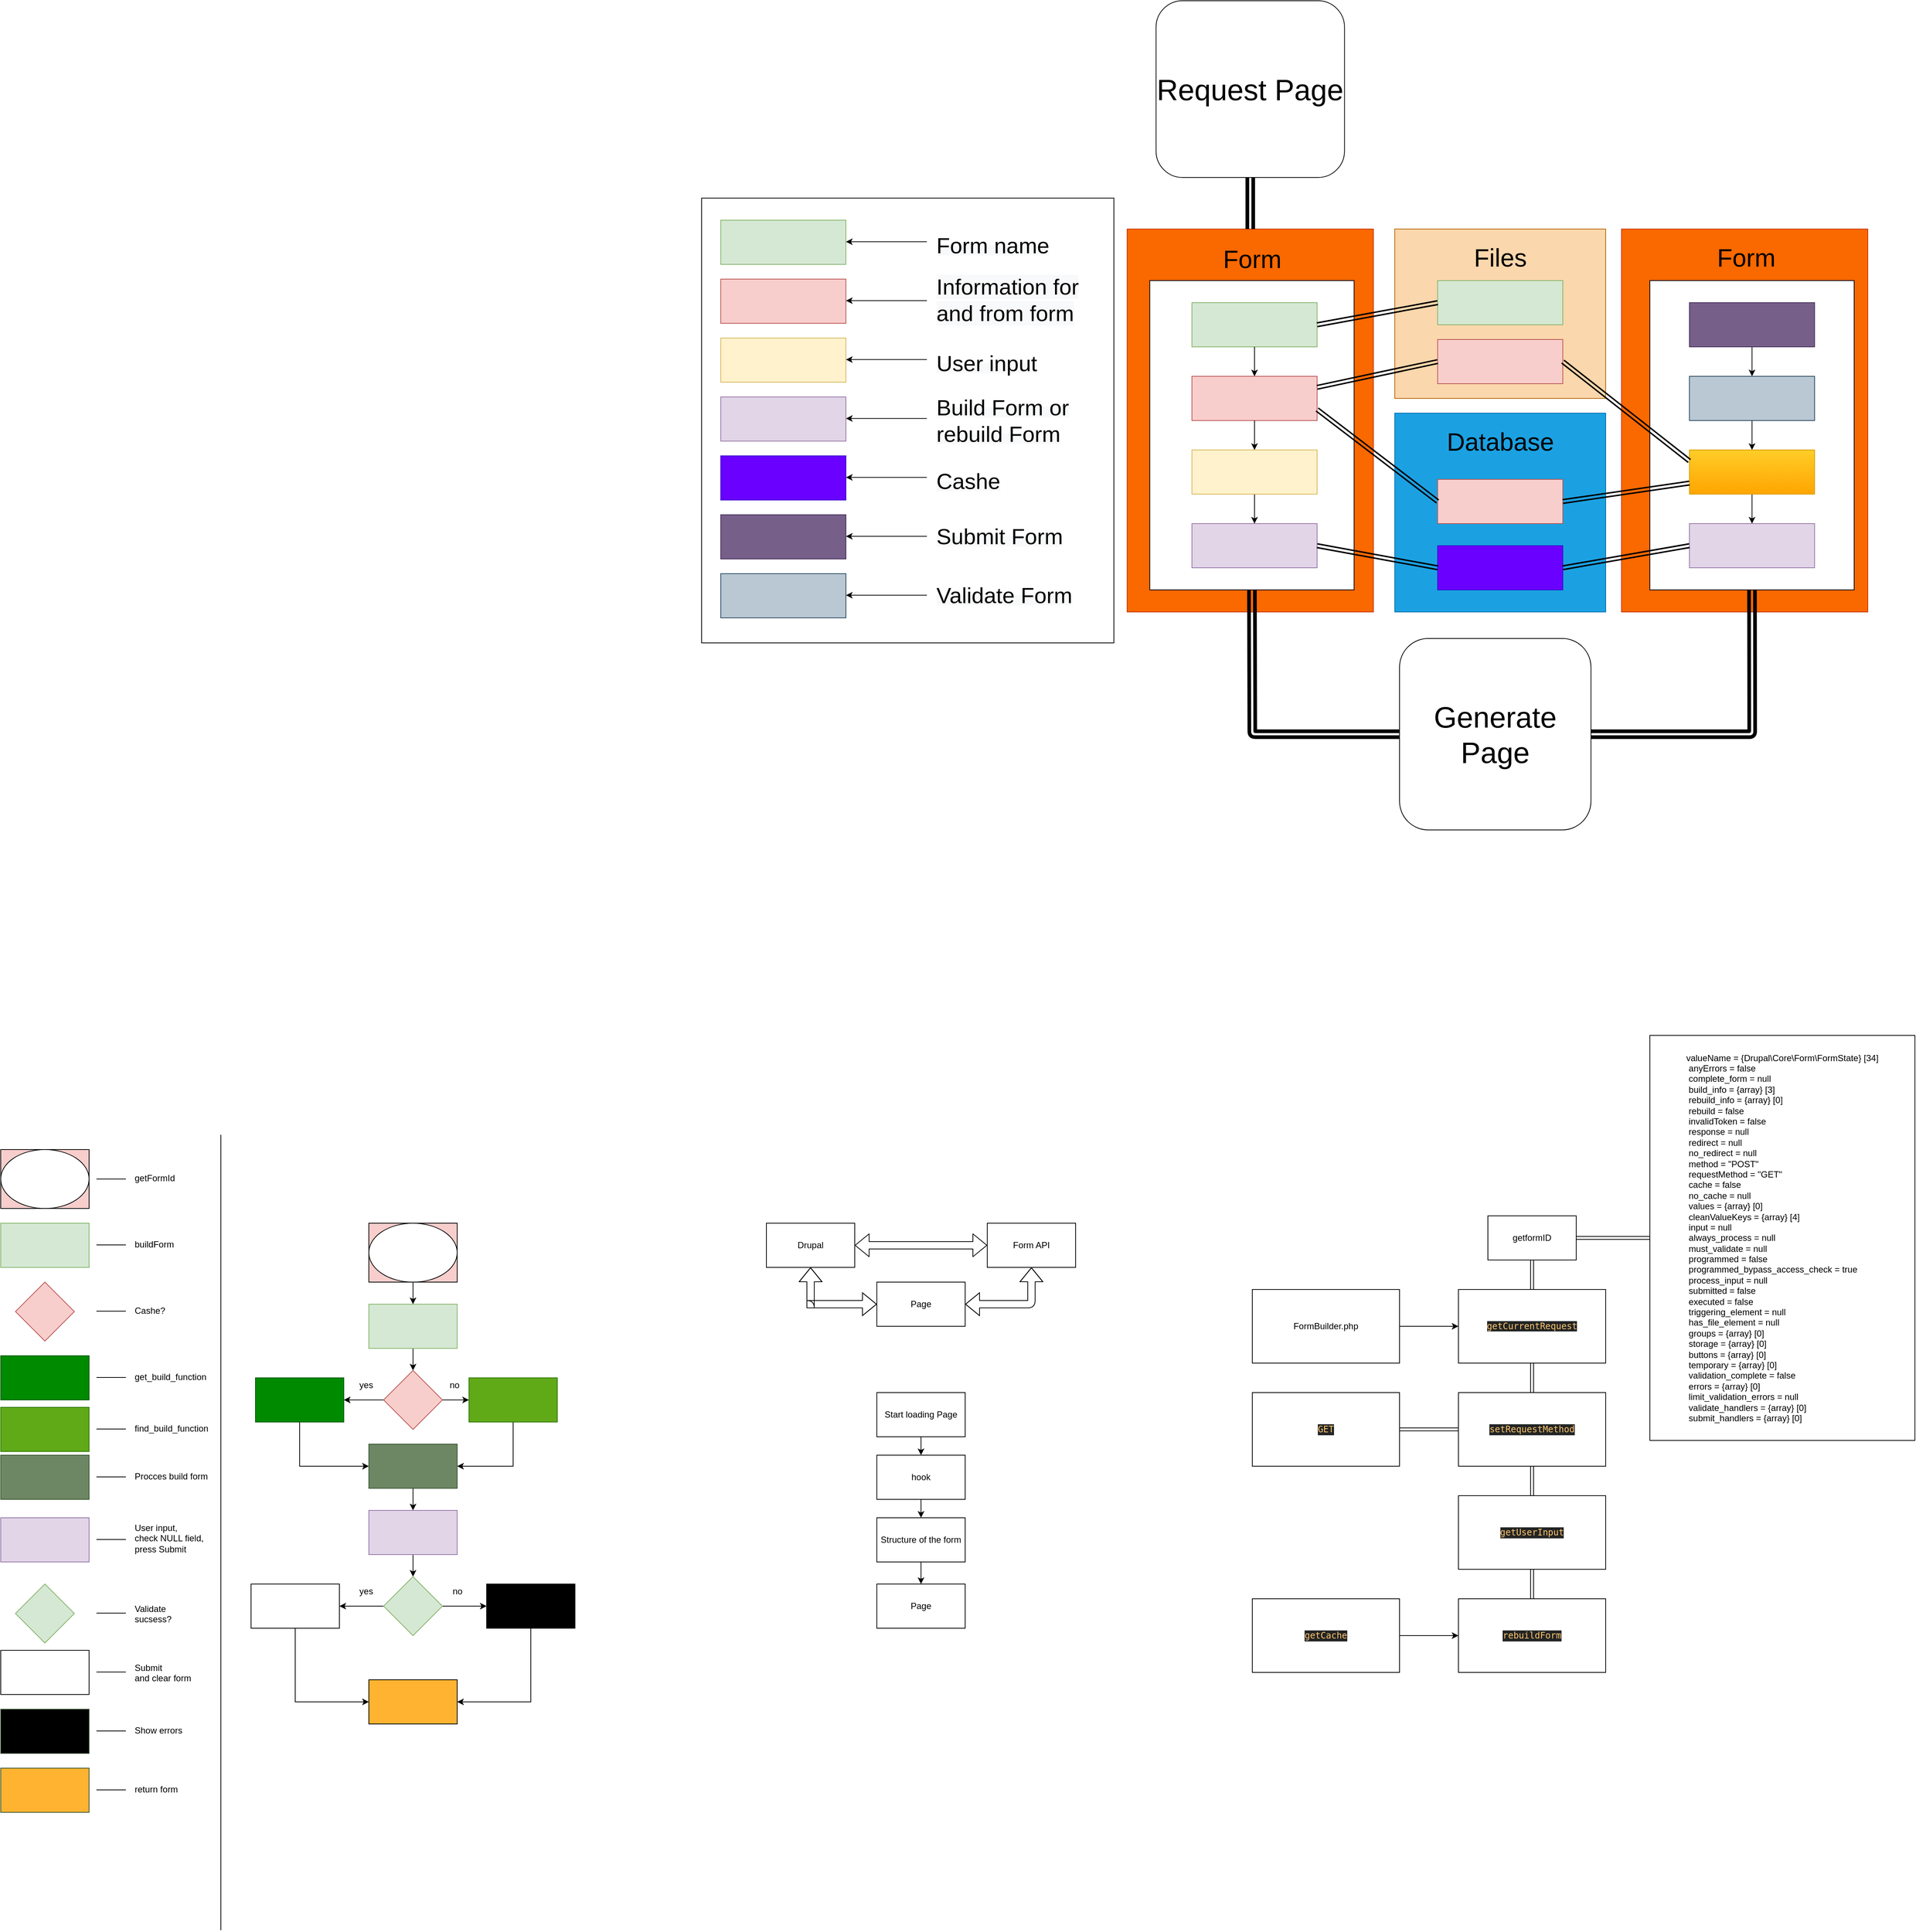 <mxfile version="14.9.3" type="github">
  <diagram id="O6ief5u6mfypZy1Qq0Gh" name="Page-1">
    <mxGraphModel dx="1996" dy="2760" grid="0" gridSize="10" guides="1" tooltips="1" connect="1" arrows="1" fold="1" page="0" pageScale="1" pageWidth="827" pageHeight="1169" math="0" shadow="0">
      <root>
        <mxCell id="0" />
        <mxCell id="1" parent="0" />
        <mxCell id="ZhEofRnkuKqLZuCovYMp-74" value="" style="rounded=0;whiteSpace=wrap;html=1;" vertex="1" parent="1">
          <mxGeometry x="972" y="-1272" width="560" height="604" as="geometry" />
        </mxCell>
        <mxCell id="5OaVhiMx0Exll1gIUmzS-57" value="" style="rounded=0;whiteSpace=wrap;html=1;fillColor=#fa6800;strokeColor=#C73500;fontColor=#000000;" parent="1" vertex="1">
          <mxGeometry x="1550" y="-1230" width="334.5" height="520" as="geometry" />
        </mxCell>
        <mxCell id="ZhEofRnkuKqLZuCovYMp-63" value="" style="rounded=0;whiteSpace=wrap;html=1;fillColor=#fa6800;strokeColor=#C73500;fontColor=#000000;" vertex="1" parent="1">
          <mxGeometry x="2221.5" y="-1230" width="334.5" height="520" as="geometry" />
        </mxCell>
        <mxCell id="ZhEofRnkuKqLZuCovYMp-64" value="&lt;font style=&quot;font-size: 34px&quot;&gt;Form&lt;/font&gt;" style="text;html=1;strokeColor=none;fillColor=none;align=center;verticalAlign=middle;whiteSpace=wrap;rounded=0;" vertex="1" parent="1">
          <mxGeometry x="2273" y="-1230" width="236" height="78" as="geometry" />
        </mxCell>
        <mxCell id="ZhEofRnkuKqLZuCovYMp-41" value="" style="rounded=0;whiteSpace=wrap;html=1;" vertex="1" parent="1">
          <mxGeometry x="2260" y="-1160" width="277.5" height="420" as="geometry" />
        </mxCell>
        <mxCell id="ZhEofRnkuKqLZuCovYMp-57" value="" style="edgeStyle=orthogonalEdgeStyle;rounded=0;orthogonalLoop=1;jettySize=auto;html=1;" edge="1" parent="1" source="ZhEofRnkuKqLZuCovYMp-43" target="ZhEofRnkuKqLZuCovYMp-45">
          <mxGeometry x="2602.75" y="-1205" as="geometry" />
        </mxCell>
        <mxCell id="ZhEofRnkuKqLZuCovYMp-43" value="" style="rounded=0;whiteSpace=wrap;html=1;fillColor=#76608a;strokeColor=#432D57;fontColor=#ffffff;" vertex="1" parent="1">
          <mxGeometry x="2313.75" y="-1130" width="170" height="60" as="geometry" />
        </mxCell>
        <mxCell id="ZhEofRnkuKqLZuCovYMp-70" value="" style="edgeStyle=orthogonalEdgeStyle;rounded=0;orthogonalLoop=1;jettySize=auto;html=1;" edge="1" parent="1" source="ZhEofRnkuKqLZuCovYMp-45" target="ZhEofRnkuKqLZuCovYMp-69">
          <mxGeometry relative="1" as="geometry" />
        </mxCell>
        <mxCell id="ZhEofRnkuKqLZuCovYMp-45" value="" style="rounded=0;whiteSpace=wrap;html=1;fillColor=#bac8d3;strokeColor=#23445d;" vertex="1" parent="1">
          <mxGeometry x="2313.75" y="-1030" width="170" height="60" as="geometry" />
        </mxCell>
        <mxCell id="ZhEofRnkuKqLZuCovYMp-15" value="" style="rounded=0;whiteSpace=wrap;html=1;fillColor=#fad7ac;strokeColor=#b46504;" vertex="1" parent="1">
          <mxGeometry x="1913.5" y="-1230" width="286.5" height="230" as="geometry" />
        </mxCell>
        <mxCell id="ZhEofRnkuKqLZuCovYMp-9" value="" style="rounded=0;whiteSpace=wrap;html=1;fillColor=#1ba1e2;strokeColor=#006EAF;fontColor=#ffffff;" vertex="1" parent="1">
          <mxGeometry x="1913.5" y="-980" width="286.5" height="270" as="geometry" />
        </mxCell>
        <mxCell id="vwDWFzu-jIrDnHgNc5qG-3" value="" style="group;shadow=0;fillColor=#f8cecc;strokeColor=#000000;" parent="1" vertex="1" connectable="0">
          <mxGeometry x="520" y="120" width="120" height="80" as="geometry" />
        </mxCell>
        <mxCell id="vwDWFzu-jIrDnHgNc5qG-1" value="" style="ellipse;whiteSpace=wrap;html=1;" parent="vwDWFzu-jIrDnHgNc5qG-3" vertex="1">
          <mxGeometry width="120" height="80" as="geometry" />
        </mxCell>
        <mxCell id="vwDWFzu-jIrDnHgNc5qG-7" value="" style="edgeStyle=orthogonalEdgeStyle;rounded=0;orthogonalLoop=1;jettySize=auto;html=1;" parent="1" source="vwDWFzu-jIrDnHgNc5qG-4" target="vwDWFzu-jIrDnHgNc5qG-6" edge="1">
          <mxGeometry relative="1" as="geometry" />
        </mxCell>
        <mxCell id="vwDWFzu-jIrDnHgNc5qG-4" value="" style="whiteSpace=wrap;html=1;fillColor=#d5e8d4;strokeColor=#82b366;" parent="1" vertex="1">
          <mxGeometry x="520" y="230" width="120" height="60" as="geometry" />
        </mxCell>
        <mxCell id="vwDWFzu-jIrDnHgNc5qG-5" value="" style="edgeStyle=orthogonalEdgeStyle;rounded=0;orthogonalLoop=1;jettySize=auto;html=1;" parent="1" source="vwDWFzu-jIrDnHgNc5qG-1" target="vwDWFzu-jIrDnHgNc5qG-4" edge="1">
          <mxGeometry relative="1" as="geometry" />
        </mxCell>
        <mxCell id="vwDWFzu-jIrDnHgNc5qG-9" value="" style="edgeStyle=orthogonalEdgeStyle;rounded=0;orthogonalLoop=1;jettySize=auto;html=1;" parent="1" source="vwDWFzu-jIrDnHgNc5qG-6" target="vwDWFzu-jIrDnHgNc5qG-8" edge="1">
          <mxGeometry relative="1" as="geometry" />
        </mxCell>
        <mxCell id="vwDWFzu-jIrDnHgNc5qG-11" value="" style="edgeStyle=orthogonalEdgeStyle;rounded=0;orthogonalLoop=1;jettySize=auto;html=1;" parent="1" source="vwDWFzu-jIrDnHgNc5qG-6" target="vwDWFzu-jIrDnHgNc5qG-10" edge="1">
          <mxGeometry relative="1" as="geometry" />
        </mxCell>
        <mxCell id="vwDWFzu-jIrDnHgNc5qG-6" value="&lt;div&gt;&lt;br&gt;&lt;/div&gt;" style="rhombus;whiteSpace=wrap;html=1;fillColor=#f8cecc;strokeColor=#b85450;" parent="1" vertex="1">
          <mxGeometry x="540" y="320" width="80" height="80" as="geometry" />
        </mxCell>
        <mxCell id="vwDWFzu-jIrDnHgNc5qG-16" style="edgeStyle=orthogonalEdgeStyle;rounded=0;orthogonalLoop=1;jettySize=auto;html=1;exitX=0.5;exitY=1;exitDx=0;exitDy=0;entryX=1;entryY=0.5;entryDx=0;entryDy=0;" parent="1" source="vwDWFzu-jIrDnHgNc5qG-8" target="vwDWFzu-jIrDnHgNc5qG-14" edge="1">
          <mxGeometry relative="1" as="geometry" />
        </mxCell>
        <mxCell id="vwDWFzu-jIrDnHgNc5qG-8" value="" style="whiteSpace=wrap;html=1;fillColor=#60a917;strokeColor=#2D7600;fontColor=#ffffff;" parent="1" vertex="1">
          <mxGeometry x="656" y="330" width="120" height="60" as="geometry" />
        </mxCell>
        <mxCell id="vwDWFzu-jIrDnHgNc5qG-15" value="" style="edgeStyle=orthogonalEdgeStyle;rounded=0;orthogonalLoop=1;jettySize=auto;html=1;entryX=0;entryY=0.5;entryDx=0;entryDy=0;" parent="1" source="vwDWFzu-jIrDnHgNc5qG-10" target="vwDWFzu-jIrDnHgNc5qG-14" edge="1">
          <mxGeometry relative="1" as="geometry">
            <Array as="points">
              <mxPoint x="426" y="450" />
            </Array>
          </mxGeometry>
        </mxCell>
        <mxCell id="vwDWFzu-jIrDnHgNc5qG-10" value="&lt;div&gt;&lt;br&gt;&lt;/div&gt;" style="whiteSpace=wrap;html=1;fillColor=#008a00;strokeColor=#005700;fontColor=#ffffff;" parent="1" vertex="1">
          <mxGeometry x="366" y="330" width="120" height="60" as="geometry" />
        </mxCell>
        <mxCell id="vwDWFzu-jIrDnHgNc5qG-12" value="&lt;div&gt;yes&lt;/div&gt;" style="text;html=1;align=center;verticalAlign=middle;resizable=0;points=[];autosize=1;strokeColor=none;" parent="1" vertex="1">
          <mxGeometry x="501" y="330" width="30" height="20" as="geometry" />
        </mxCell>
        <mxCell id="vwDWFzu-jIrDnHgNc5qG-13" value="&lt;div&gt;no&lt;/div&gt;" style="text;html=1;align=center;verticalAlign=middle;resizable=0;points=[];autosize=1;strokeColor=none;" parent="1" vertex="1">
          <mxGeometry x="621" y="330" width="30" height="20" as="geometry" />
        </mxCell>
        <mxCell id="vwDWFzu-jIrDnHgNc5qG-22" value="" style="edgeStyle=orthogonalEdgeStyle;rounded=0;orthogonalLoop=1;jettySize=auto;html=1;" parent="1" source="vwDWFzu-jIrDnHgNc5qG-14" target="vwDWFzu-jIrDnHgNc5qG-21" edge="1">
          <mxGeometry relative="1" as="geometry" />
        </mxCell>
        <mxCell id="vwDWFzu-jIrDnHgNc5qG-14" value="" style="whiteSpace=wrap;html=1;fillColor=#6d8764;strokeColor=#3A5431;fontColor=#ffffff;" parent="1" vertex="1">
          <mxGeometry x="520" y="420" width="120" height="60" as="geometry" />
        </mxCell>
        <mxCell id="vwDWFzu-jIrDnHgNc5qG-24" value="" style="edgeStyle=orthogonalEdgeStyle;rounded=0;orthogonalLoop=1;jettySize=auto;html=1;" parent="1" source="vwDWFzu-jIrDnHgNc5qG-21" target="vwDWFzu-jIrDnHgNc5qG-23" edge="1">
          <mxGeometry relative="1" as="geometry" />
        </mxCell>
        <mxCell id="vwDWFzu-jIrDnHgNc5qG-21" value="" style="whiteSpace=wrap;html=1;fillColor=#e1d5e7;strokeColor=#9673a6;" parent="1" vertex="1">
          <mxGeometry x="520" y="510" width="120" height="60" as="geometry" />
        </mxCell>
        <mxCell id="vwDWFzu-jIrDnHgNc5qG-30" value="" style="edgeStyle=orthogonalEdgeStyle;rounded=0;orthogonalLoop=1;jettySize=auto;html=1;" parent="1" source="vwDWFzu-jIrDnHgNc5qG-23" target="vwDWFzu-jIrDnHgNc5qG-29" edge="1">
          <mxGeometry relative="1" as="geometry" />
        </mxCell>
        <mxCell id="vwDWFzu-jIrDnHgNc5qG-32" value="" style="edgeStyle=orthogonalEdgeStyle;rounded=0;orthogonalLoop=1;jettySize=auto;html=1;" parent="1" source="vwDWFzu-jIrDnHgNc5qG-23" target="vwDWFzu-jIrDnHgNc5qG-31" edge="1">
          <mxGeometry relative="1" as="geometry" />
        </mxCell>
        <mxCell id="vwDWFzu-jIrDnHgNc5qG-23" value="" style="rhombus;whiteSpace=wrap;html=1;fillColor=#d5e8d4;strokeColor=#82b366;" parent="1" vertex="1">
          <mxGeometry x="540" y="600" width="80" height="80" as="geometry" />
        </mxCell>
        <mxCell id="vwDWFzu-jIrDnHgNc5qG-39" style="edgeStyle=orthogonalEdgeStyle;rounded=0;orthogonalLoop=1;jettySize=auto;html=1;exitX=0.5;exitY=1;exitDx=0;exitDy=0;entryX=0;entryY=0.5;entryDx=0;entryDy=0;" parent="1" source="vwDWFzu-jIrDnHgNc5qG-29" target="vwDWFzu-jIrDnHgNc5qG-35" edge="1">
          <mxGeometry relative="1" as="geometry" />
        </mxCell>
        <mxCell id="vwDWFzu-jIrDnHgNc5qG-29" value="" style="whiteSpace=wrap;html=1;" parent="1" vertex="1">
          <mxGeometry x="360" y="610" width="120" height="60" as="geometry" />
        </mxCell>
        <mxCell id="vwDWFzu-jIrDnHgNc5qG-38" style="edgeStyle=orthogonalEdgeStyle;rounded=0;orthogonalLoop=1;jettySize=auto;html=1;exitX=0.5;exitY=1;exitDx=0;exitDy=0;entryX=1;entryY=0.5;entryDx=0;entryDy=0;" parent="1" source="vwDWFzu-jIrDnHgNc5qG-31" target="vwDWFzu-jIrDnHgNc5qG-35" edge="1">
          <mxGeometry relative="1" as="geometry" />
        </mxCell>
        <mxCell id="vwDWFzu-jIrDnHgNc5qG-31" value="" style="whiteSpace=wrap;html=1;fillColor=#000000;" parent="1" vertex="1">
          <mxGeometry x="680" y="610" width="120" height="60" as="geometry" />
        </mxCell>
        <mxCell id="vwDWFzu-jIrDnHgNc5qG-33" value="yes" style="text;html=1;align=center;verticalAlign=middle;resizable=0;points=[];autosize=1;strokeColor=none;" parent="1" vertex="1">
          <mxGeometry x="501" y="610" width="30" height="20" as="geometry" />
        </mxCell>
        <mxCell id="vwDWFzu-jIrDnHgNc5qG-34" value="no" style="text;html=1;align=center;verticalAlign=middle;resizable=0;points=[];autosize=1;strokeColor=none;" parent="1" vertex="1">
          <mxGeometry x="625" y="610" width="30" height="20" as="geometry" />
        </mxCell>
        <mxCell id="vwDWFzu-jIrDnHgNc5qG-35" value="" style="whiteSpace=wrap;html=1;fillColor=#FFB330;" parent="1" vertex="1">
          <mxGeometry x="520" y="740" width="120" height="60" as="geometry" />
        </mxCell>
        <mxCell id="UKn0JYUitaW4UZxNzAGU-24" value="" style="group;shadow=0;fillColor=#f8cecc;strokeColor=#000000;" parent="1" vertex="1" connectable="0">
          <mxGeometry x="20" y="20" width="120" height="80" as="geometry" />
        </mxCell>
        <mxCell id="UKn0JYUitaW4UZxNzAGU-25" value="" style="ellipse;whiteSpace=wrap;html=1;" parent="UKn0JYUitaW4UZxNzAGU-24" vertex="1">
          <mxGeometry width="120" height="80" as="geometry" />
        </mxCell>
        <mxCell id="UKn0JYUitaW4UZxNzAGU-28" value="&lt;div&gt;getFormId&lt;/div&gt;" style="text;whiteSpace=wrap;html=1;" parent="1" vertex="1">
          <mxGeometry x="200" y="45" width="80" height="30" as="geometry" />
        </mxCell>
        <mxCell id="UKn0JYUitaW4UZxNzAGU-31" value="" style="endArrow=none;html=1;" parent="1" edge="1">
          <mxGeometry width="50" height="50" relative="1" as="geometry">
            <mxPoint x="150" y="60" as="sourcePoint" />
            <mxPoint x="190" y="60" as="targetPoint" />
          </mxGeometry>
        </mxCell>
        <mxCell id="UKn0JYUitaW4UZxNzAGU-32" value="" style="whiteSpace=wrap;html=1;fillColor=#d5e8d4;strokeColor=#82b366;" parent="1" vertex="1">
          <mxGeometry x="20" y="120" width="120" height="60" as="geometry" />
        </mxCell>
        <mxCell id="UKn0JYUitaW4UZxNzAGU-33" value="" style="endArrow=none;html=1;" parent="1" edge="1">
          <mxGeometry width="50" height="50" relative="1" as="geometry">
            <mxPoint x="150" y="149.5" as="sourcePoint" />
            <mxPoint x="190" y="149.5" as="targetPoint" />
          </mxGeometry>
        </mxCell>
        <mxCell id="UKn0JYUitaW4UZxNzAGU-34" value="buildForm" style="text;whiteSpace=wrap;html=1;" parent="1" vertex="1">
          <mxGeometry x="200" y="135" width="80" height="30" as="geometry" />
        </mxCell>
        <mxCell id="UKn0JYUitaW4UZxNzAGU-35" value="&lt;div&gt;&lt;br&gt;&lt;/div&gt;" style="rhombus;whiteSpace=wrap;html=1;fillColor=#f8cecc;strokeColor=#b85450;" parent="1" vertex="1">
          <mxGeometry x="40" y="200" width="80" height="80" as="geometry" />
        </mxCell>
        <mxCell id="UKn0JYUitaW4UZxNzAGU-36" value="" style="rhombus;whiteSpace=wrap;html=1;fillColor=#d5e8d4;strokeColor=#82b366;" parent="1" vertex="1">
          <mxGeometry x="40" y="610" width="80" height="80" as="geometry" />
        </mxCell>
        <mxCell id="UKn0JYUitaW4UZxNzAGU-37" value="" style="endArrow=none;html=1;" parent="1" edge="1">
          <mxGeometry width="50" height="50" relative="1" as="geometry">
            <mxPoint x="150" y="239.5" as="sourcePoint" />
            <mxPoint x="190" y="239.5" as="targetPoint" />
          </mxGeometry>
        </mxCell>
        <mxCell id="UKn0JYUitaW4UZxNzAGU-38" value="" style="endArrow=none;html=1;" parent="1" edge="1">
          <mxGeometry width="50" height="50" relative="1" as="geometry">
            <mxPoint x="150" y="649.5" as="sourcePoint" />
            <mxPoint x="190" y="649.5" as="targetPoint" />
          </mxGeometry>
        </mxCell>
        <mxCell id="UKn0JYUitaW4UZxNzAGU-39" value="&lt;div&gt;Cashe?&lt;/div&gt;" style="text;whiteSpace=wrap;html=1;" parent="1" vertex="1">
          <mxGeometry x="200" y="225" width="70" height="30" as="geometry" />
        </mxCell>
        <mxCell id="UKn0JYUitaW4UZxNzAGU-40" value="&lt;div&gt;Validate&lt;/div&gt;&lt;div&gt;sucsess?&lt;/div&gt;" style="text;whiteSpace=wrap;html=1;" parent="1" vertex="1">
          <mxGeometry x="200" y="630" width="70" height="40" as="geometry" />
        </mxCell>
        <mxCell id="UKn0JYUitaW4UZxNzAGU-41" value="" style="whiteSpace=wrap;html=1;fillColor=#e1d5e7;strokeColor=#9673a6;" parent="1" vertex="1">
          <mxGeometry x="20" y="520" width="120" height="60" as="geometry" />
        </mxCell>
        <mxCell id="UKn0JYUitaW4UZxNzAGU-42" value="" style="endArrow=none;html=1;" parent="1" edge="1">
          <mxGeometry width="50" height="50" relative="1" as="geometry">
            <mxPoint x="150" y="549.5" as="sourcePoint" />
            <mxPoint x="190" y="549.5" as="targetPoint" />
          </mxGeometry>
        </mxCell>
        <mxCell id="UKn0JYUitaW4UZxNzAGU-43" value="&lt;div&gt;User input,&lt;br&gt;check NULL field,&lt;br&gt;&lt;/div&gt;press Submit" style="text;whiteSpace=wrap;html=1;" parent="1" vertex="1">
          <mxGeometry x="200" y="520" width="120" height="60" as="geometry" />
        </mxCell>
        <mxCell id="UKn0JYUitaW4UZxNzAGU-44" value="&lt;div&gt;&lt;br&gt;&lt;/div&gt;" style="whiteSpace=wrap;html=1;fillColor=#008a00;strokeColor=#005700;fontColor=#ffffff;" parent="1" vertex="1">
          <mxGeometry x="20" y="300" width="120" height="60" as="geometry" />
        </mxCell>
        <mxCell id="UKn0JYUitaW4UZxNzAGU-45" value="&lt;div&gt;get_build_function&lt;/div&gt;" style="text;whiteSpace=wrap;html=1;" parent="1" vertex="1">
          <mxGeometry x="200" y="315" width="120" height="30" as="geometry" />
        </mxCell>
        <mxCell id="UKn0JYUitaW4UZxNzAGU-47" value="" style="endArrow=none;html=1;" parent="1" edge="1">
          <mxGeometry width="50" height="50" relative="1" as="geometry">
            <mxPoint x="150" y="329.5" as="sourcePoint" />
            <mxPoint x="190" y="329.5" as="targetPoint" />
          </mxGeometry>
        </mxCell>
        <mxCell id="UKn0JYUitaW4UZxNzAGU-48" value="&lt;div&gt;&lt;br&gt;&lt;/div&gt;" style="whiteSpace=wrap;html=1;fillColor=#60a917;strokeColor=#2D7600;fontColor=#ffffff;" parent="1" vertex="1">
          <mxGeometry x="20" y="370" width="120" height="60" as="geometry" />
        </mxCell>
        <mxCell id="UKn0JYUitaW4UZxNzAGU-49" value="&lt;div&gt;find_build_function&lt;/div&gt;" style="text;whiteSpace=wrap;html=1;" parent="1" vertex="1">
          <mxGeometry x="200" y="385" width="120" height="30" as="geometry" />
        </mxCell>
        <mxCell id="UKn0JYUitaW4UZxNzAGU-50" value="" style="endArrow=none;html=1;" parent="1" edge="1">
          <mxGeometry width="50" height="50" relative="1" as="geometry">
            <mxPoint x="150" y="399.5" as="sourcePoint" />
            <mxPoint x="190" y="399.5" as="targetPoint" />
          </mxGeometry>
        </mxCell>
        <mxCell id="UKn0JYUitaW4UZxNzAGU-51" value="&lt;div&gt;&lt;br&gt;&lt;/div&gt;" style="whiteSpace=wrap;html=1;fillColor=#6d8764;strokeColor=#3A5431;fontColor=#ffffff;" parent="1" vertex="1">
          <mxGeometry x="20" y="435" width="120" height="60" as="geometry" />
        </mxCell>
        <mxCell id="UKn0JYUitaW4UZxNzAGU-52" value="&lt;div&gt;Procces build form&lt;/div&gt;" style="text;whiteSpace=wrap;html=1;" parent="1" vertex="1">
          <mxGeometry x="200" y="450" width="120" height="30" as="geometry" />
        </mxCell>
        <mxCell id="UKn0JYUitaW4UZxNzAGU-53" value="" style="endArrow=none;html=1;" parent="1" edge="1">
          <mxGeometry width="50" height="50" relative="1" as="geometry">
            <mxPoint x="150" y="464.5" as="sourcePoint" />
            <mxPoint x="190" y="464.5" as="targetPoint" />
          </mxGeometry>
        </mxCell>
        <mxCell id="UKn0JYUitaW4UZxNzAGU-54" value="" style="endArrow=none;html=1;" parent="1" edge="1">
          <mxGeometry width="50" height="50" relative="1" as="geometry">
            <mxPoint x="319" y="1080" as="sourcePoint" />
            <mxPoint x="319" as="targetPoint" />
          </mxGeometry>
        </mxCell>
        <mxCell id="UKn0JYUitaW4UZxNzAGU-55" value="&lt;div&gt;&lt;br&gt;&lt;/div&gt;" style="whiteSpace=wrap;html=1;strokeColor=#3A5431;fontColor=#ffffff;fillColor=#000000;" parent="1" vertex="1">
          <mxGeometry x="20" y="780" width="120" height="60" as="geometry" />
        </mxCell>
        <mxCell id="UKn0JYUitaW4UZxNzAGU-56" value="&lt;div&gt;Show errors&lt;/div&gt;" style="text;whiteSpace=wrap;html=1;" parent="1" vertex="1">
          <mxGeometry x="200" y="795" width="120" height="30" as="geometry" />
        </mxCell>
        <mxCell id="UKn0JYUitaW4UZxNzAGU-57" value="" style="endArrow=none;html=1;" parent="1" edge="1">
          <mxGeometry width="50" height="50" relative="1" as="geometry">
            <mxPoint x="150" y="809.5" as="sourcePoint" />
            <mxPoint x="190" y="809.5" as="targetPoint" />
          </mxGeometry>
        </mxCell>
        <mxCell id="UKn0JYUitaW4UZxNzAGU-59" value="" style="whiteSpace=wrap;html=1;" parent="1" vertex="1">
          <mxGeometry x="20" y="700" width="120" height="60" as="geometry" />
        </mxCell>
        <mxCell id="UKn0JYUitaW4UZxNzAGU-60" value="" style="endArrow=none;html=1;" parent="1" edge="1">
          <mxGeometry width="50" height="50" relative="1" as="geometry">
            <mxPoint x="150" y="729.5" as="sourcePoint" />
            <mxPoint x="190" y="729.5" as="targetPoint" />
          </mxGeometry>
        </mxCell>
        <mxCell id="UKn0JYUitaW4UZxNzAGU-61" value="Submit&lt;br&gt;and clear form" style="text;whiteSpace=wrap;html=1;" parent="1" vertex="1">
          <mxGeometry x="200" y="710" width="90" height="40" as="geometry" />
        </mxCell>
        <mxCell id="UKn0JYUitaW4UZxNzAGU-62" value="&lt;div&gt;&lt;br&gt;&lt;/div&gt;" style="whiteSpace=wrap;html=1;strokeColor=#3A5431;fontColor=#ffffff;fillColor=#FFB330;" parent="1" vertex="1">
          <mxGeometry x="20" y="860" width="120" height="60" as="geometry" />
        </mxCell>
        <mxCell id="UKn0JYUitaW4UZxNzAGU-63" value="&lt;div&gt;return form&lt;/div&gt;" style="text;whiteSpace=wrap;html=1;" parent="1" vertex="1">
          <mxGeometry x="200" y="875" width="120" height="30" as="geometry" />
        </mxCell>
        <mxCell id="UKn0JYUitaW4UZxNzAGU-64" value="" style="endArrow=none;html=1;" parent="1" edge="1">
          <mxGeometry width="50" height="50" relative="1" as="geometry">
            <mxPoint x="150" y="889.5" as="sourcePoint" />
            <mxPoint x="190" y="889.5" as="targetPoint" />
          </mxGeometry>
        </mxCell>
        <mxCell id="5OaVhiMx0Exll1gIUmzS-1" value="Drupal&lt;br&gt;" style="rounded=0;whiteSpace=wrap;html=1;" parent="1" vertex="1">
          <mxGeometry x="1060" y="120" width="120" height="60" as="geometry" />
        </mxCell>
        <mxCell id="5OaVhiMx0Exll1gIUmzS-2" value="Form API" style="rounded=0;whiteSpace=wrap;html=1;" parent="1" vertex="1">
          <mxGeometry x="1360" y="120" width="120" height="60" as="geometry" />
        </mxCell>
        <mxCell id="5OaVhiMx0Exll1gIUmzS-3" value="Page" style="rounded=0;whiteSpace=wrap;html=1;" parent="1" vertex="1">
          <mxGeometry x="1210" y="200" width="120" height="60" as="geometry" />
        </mxCell>
        <mxCell id="5OaVhiMx0Exll1gIUmzS-4" value="" style="shape=flexArrow;endArrow=classic;startArrow=classic;html=1;entryX=0;entryY=0.5;entryDx=0;entryDy=0;exitX=0.5;exitY=1;exitDx=0;exitDy=0;" parent="1" source="5OaVhiMx0Exll1gIUmzS-1" target="5OaVhiMx0Exll1gIUmzS-3" edge="1">
          <mxGeometry width="100" height="100" relative="1" as="geometry">
            <mxPoint x="1040" y="420" as="sourcePoint" />
            <mxPoint x="1140" y="320" as="targetPoint" />
            <Array as="points">
              <mxPoint x="1120" y="240" />
              <mxPoint x="1120" y="230" />
            </Array>
          </mxGeometry>
        </mxCell>
        <mxCell id="5OaVhiMx0Exll1gIUmzS-5" value="" style="shape=flexArrow;endArrow=classic;startArrow=classic;html=1;entryX=0;entryY=0.5;entryDx=0;entryDy=0;exitX=1;exitY=0.5;exitDx=0;exitDy=0;" parent="1" source="5OaVhiMx0Exll1gIUmzS-1" target="5OaVhiMx0Exll1gIUmzS-2" edge="1">
          <mxGeometry width="100" height="100" relative="1" as="geometry">
            <mxPoint x="1040" y="420" as="sourcePoint" />
            <mxPoint x="1140" y="320" as="targetPoint" />
          </mxGeometry>
        </mxCell>
        <mxCell id="5OaVhiMx0Exll1gIUmzS-11" value="" style="edgeStyle=orthogonalEdgeStyle;rounded=0;orthogonalLoop=1;jettySize=auto;html=1;" parent="1" source="5OaVhiMx0Exll1gIUmzS-7" target="5OaVhiMx0Exll1gIUmzS-8" edge="1">
          <mxGeometry relative="1" as="geometry" />
        </mxCell>
        <mxCell id="5OaVhiMx0Exll1gIUmzS-7" value="Start loading Page" style="rounded=0;whiteSpace=wrap;html=1;" parent="1" vertex="1">
          <mxGeometry x="1210" y="350" width="120" height="60" as="geometry" />
        </mxCell>
        <mxCell id="5OaVhiMx0Exll1gIUmzS-13" value="" style="edgeStyle=orthogonalEdgeStyle;rounded=0;orthogonalLoop=1;jettySize=auto;html=1;entryX=0.5;entryY=0;entryDx=0;entryDy=0;" parent="1" source="5OaVhiMx0Exll1gIUmzS-8" target="5OaVhiMx0Exll1gIUmzS-18" edge="1">
          <mxGeometry relative="1" as="geometry">
            <mxPoint x="1270" y="520" as="targetPoint" />
          </mxGeometry>
        </mxCell>
        <mxCell id="5OaVhiMx0Exll1gIUmzS-8" value="hook" style="rounded=0;whiteSpace=wrap;html=1;" parent="1" vertex="1">
          <mxGeometry x="1210" y="435" width="120" height="60" as="geometry" />
        </mxCell>
        <mxCell id="5OaVhiMx0Exll1gIUmzS-17" value="" style="edgeStyle=orthogonalEdgeStyle;rounded=0;orthogonalLoop=1;jettySize=auto;html=1;exitX=0.5;exitY=1;exitDx=0;exitDy=0;" parent="1" source="5OaVhiMx0Exll1gIUmzS-18" target="5OaVhiMx0Exll1gIUmzS-16" edge="1">
          <mxGeometry relative="1" as="geometry">
            <mxPoint x="1270" y="580" as="sourcePoint" />
          </mxGeometry>
        </mxCell>
        <mxCell id="5OaVhiMx0Exll1gIUmzS-16" value="Page" style="whiteSpace=wrap;html=1;rounded=0;" parent="1" vertex="1">
          <mxGeometry x="1210" y="610" width="120" height="60" as="geometry" />
        </mxCell>
        <mxCell id="5OaVhiMx0Exll1gIUmzS-18" value="Structure of the form" style="rounded=0;whiteSpace=wrap;html=1;" parent="1" vertex="1">
          <mxGeometry x="1210" y="520" width="120" height="60" as="geometry" />
        </mxCell>
        <mxCell id="5OaVhiMx0Exll1gIUmzS-20" value="" style="shape=flexArrow;endArrow=classic;startArrow=classic;html=1;entryX=0.5;entryY=1;entryDx=0;entryDy=0;exitX=1;exitY=0.5;exitDx=0;exitDy=0;" parent="1" source="5OaVhiMx0Exll1gIUmzS-3" target="5OaVhiMx0Exll1gIUmzS-2" edge="1">
          <mxGeometry width="100" height="100" relative="1" as="geometry">
            <mxPoint x="1260" y="230" as="sourcePoint" />
            <mxPoint x="1360" y="130" as="targetPoint" />
            <Array as="points">
              <mxPoint x="1420" y="230" />
              <mxPoint x="1420" y="210" />
            </Array>
          </mxGeometry>
        </mxCell>
        <mxCell id="5OaVhiMx0Exll1gIUmzS-21" value="getformID" style="rounded=0;whiteSpace=wrap;html=1;" parent="1" vertex="1">
          <mxGeometry x="2040" y="110" width="120" height="60" as="geometry" />
        </mxCell>
        <mxCell id="5OaVhiMx0Exll1gIUmzS-22" value="&lt;span style=&quot;background-color: rgb(35 , 37 , 37) ; color: rgb(255 , 198 , 109) ; font-family: &amp;#34;jetbrains mono&amp;#34; , monospace&quot;&gt;getCurrentRequest&lt;/span&gt;" style="whiteSpace=wrap;html=1;rounded=0;" parent="1" vertex="1">
          <mxGeometry x="2000" y="210" width="200" height="100" as="geometry" />
        </mxCell>
        <mxCell id="5OaVhiMx0Exll1gIUmzS-24" value="&lt;pre style=&quot;background-color: #2b2b2b ; color: #a9b7c6 ; font-family: &amp;#34;jetbrains mono&amp;#34; , monospace ; font-size: 9 8pt&quot;&gt;&lt;span style=&quot;color: #ffc66d ; background-color: #232525&quot;&gt;setRequestMethod&lt;/span&gt;&lt;/pre&gt;" style="whiteSpace=wrap;html=1;rounded=0;" parent="1" vertex="1">
          <mxGeometry x="2000" y="350" width="200" height="100" as="geometry" />
        </mxCell>
        <mxCell id="5OaVhiMx0Exll1gIUmzS-29" value="&lt;pre style=&quot;background-color: #2b2b2b ; color: #a9b7c6 ; font-family: &amp;#34;jetbrains mono&amp;#34; , monospace ; font-size: 9 8pt&quot;&gt;&lt;span style=&quot;color: #ffc66d ; background-color: #232525&quot;&gt;GET&lt;/span&gt;&lt;/pre&gt;" style="whiteSpace=wrap;html=1;rounded=0;" parent="1" vertex="1">
          <mxGeometry x="1720" y="350" width="200" height="100" as="geometry" />
        </mxCell>
        <mxCell id="5OaVhiMx0Exll1gIUmzS-35" value="&lt;pre style=&quot;background-color: #2b2b2b ; color: #a9b7c6 ; font-family: &amp;#34;jetbrains mono&amp;#34; , monospace ; font-size: 9 8pt&quot;&gt;&lt;pre style=&quot;font-family: &amp;#34;jetbrains mono&amp;#34; , monospace&quot;&gt;&lt;span style=&quot;color: #ffc66d ; background-color: #232525&quot;&gt;getUserInput&lt;/span&gt;&lt;/pre&gt;&lt;/pre&gt;" style="whiteSpace=wrap;html=1;rounded=0;" parent="1" vertex="1">
          <mxGeometry x="2000" y="490" width="200" height="100" as="geometry" />
        </mxCell>
        <mxCell id="5OaVhiMx0Exll1gIUmzS-40" value="" style="edgeStyle=orthogonalEdgeStyle;rounded=0;orthogonalLoop=1;jettySize=auto;html=1;entryX=0;entryY=0.5;entryDx=0;entryDy=0;exitX=1;exitY=0.5;exitDx=0;exitDy=0;" parent="1" source="5OaVhiMx0Exll1gIUmzS-39" target="5OaVhiMx0Exll1gIUmzS-37" edge="1">
          <mxGeometry relative="1" as="geometry">
            <mxPoint x="1950" y="790" as="sourcePoint" />
          </mxGeometry>
        </mxCell>
        <mxCell id="5OaVhiMx0Exll1gIUmzS-37" value="&lt;pre style=&quot;background-color: #2b2b2b ; color: #a9b7c6 ; font-family: &amp;#34;jetbrains mono&amp;#34; , monospace ; font-size: 9 8pt&quot;&gt;&lt;pre style=&quot;font-family: &amp;#34;jetbrains mono&amp;#34; , monospace&quot;&gt;&lt;pre style=&quot;font-family: &amp;#34;jetbrains mono&amp;#34; , monospace&quot;&gt;&lt;span style=&quot;color: #ffc66d ; background-color: #232525&quot;&gt;rebuildForm&lt;/span&gt;&lt;/pre&gt;&lt;/pre&gt;&lt;/pre&gt;" style="whiteSpace=wrap;html=1;rounded=0;" parent="1" vertex="1">
          <mxGeometry x="2000" y="630" width="200" height="100" as="geometry" />
        </mxCell>
        <mxCell id="5OaVhiMx0Exll1gIUmzS-39" value="&lt;pre style=&quot;background-color: #2b2b2b ; color: #a9b7c6 ; font-family: &amp;#34;jetbrains mono&amp;#34; , monospace ; font-size: 9 8pt&quot;&gt;&lt;pre style=&quot;font-family: &amp;#34;jetbrains mono&amp;#34; , monospace&quot;&gt;&lt;pre style=&quot;font-family: &amp;#34;jetbrains mono&amp;#34; , monospace&quot;&gt;&lt;pre style=&quot;font-family: &amp;#34;jetbrains mono&amp;#34; , monospace&quot;&gt;&lt;span style=&quot;color: #ffc66d ; background-color: #232525&quot;&gt;getCache&lt;/span&gt;&lt;/pre&gt;&lt;/pre&gt;&lt;/pre&gt;&lt;/pre&gt;" style="whiteSpace=wrap;html=1;rounded=0;" parent="1" vertex="1">
          <mxGeometry x="1720" y="630" width="200" height="100" as="geometry" />
        </mxCell>
        <mxCell id="5OaVhiMx0Exll1gIUmzS-41" value="" style="endArrow=classic;html=1;entryX=0;entryY=0.5;entryDx=0;entryDy=0;exitX=1;exitY=0.5;exitDx=0;exitDy=0;" parent="1" source="5OaVhiMx0Exll1gIUmzS-42" target="5OaVhiMx0Exll1gIUmzS-22" edge="1">
          <mxGeometry width="50" height="50" relative="1" as="geometry">
            <mxPoint x="1920" y="225" as="sourcePoint" />
            <mxPoint x="1970" y="230" as="targetPoint" />
          </mxGeometry>
        </mxCell>
        <mxCell id="5OaVhiMx0Exll1gIUmzS-42" value="&lt;span style=&quot;font-family: &amp;#34;helvetica&amp;#34;&quot;&gt;FormBuilder.php&lt;/span&gt;" style="rounded=0;whiteSpace=wrap;html=1;" parent="1" vertex="1">
          <mxGeometry x="1720" y="210" width="200" height="100" as="geometry" />
        </mxCell>
        <mxCell id="5OaVhiMx0Exll1gIUmzS-44" value="&lt;div style=&quot;text-align: left&quot;&gt;valueName = {Drupal\Core\Form\FormState} [34]&lt;/div&gt;&lt;div style=&quot;text-align: left&quot;&gt;&amp;nbsp;anyErrors = false&lt;/div&gt;&lt;div style=&quot;text-align: left&quot;&gt;&amp;nbsp;complete_form = null&lt;/div&gt;&lt;div style=&quot;text-align: left&quot;&gt;&amp;nbsp;build_info = {array} [3]&lt;/div&gt;&lt;div style=&quot;text-align: left&quot;&gt;&amp;nbsp;rebuild_info = {array} [0]&lt;/div&gt;&lt;div style=&quot;text-align: left&quot;&gt;&amp;nbsp;rebuild = false&lt;/div&gt;&lt;div style=&quot;text-align: left&quot;&gt;&amp;nbsp;invalidToken = false&lt;/div&gt;&lt;div style=&quot;text-align: left&quot;&gt;&amp;nbsp;response = null&lt;/div&gt;&lt;div style=&quot;text-align: left&quot;&gt;&amp;nbsp;redirect = null&lt;/div&gt;&lt;div style=&quot;text-align: left&quot;&gt;&amp;nbsp;no_redirect = null&lt;/div&gt;&lt;div style=&quot;text-align: left&quot;&gt;&amp;nbsp;method = &quot;POST&quot;&lt;/div&gt;&lt;div style=&quot;text-align: left&quot;&gt;&amp;nbsp;requestMethod = &quot;GET&quot;&lt;/div&gt;&lt;div style=&quot;text-align: left&quot;&gt;&amp;nbsp;cache = false&lt;/div&gt;&lt;div style=&quot;text-align: left&quot;&gt;&amp;nbsp;no_cache = null&lt;/div&gt;&lt;div style=&quot;text-align: left&quot;&gt;&amp;nbsp;values = {array} [0]&lt;/div&gt;&lt;div style=&quot;text-align: left&quot;&gt;&amp;nbsp;cleanValueKeys = {array} [4]&lt;/div&gt;&lt;div style=&quot;text-align: left&quot;&gt;&amp;nbsp;input = null&lt;/div&gt;&lt;div style=&quot;text-align: left&quot;&gt;&amp;nbsp;always_process = null&lt;/div&gt;&lt;div style=&quot;text-align: left&quot;&gt;&amp;nbsp;must_validate = null&lt;/div&gt;&lt;div style=&quot;text-align: left&quot;&gt;&amp;nbsp;programmed = false&lt;/div&gt;&lt;div style=&quot;text-align: left&quot;&gt;&amp;nbsp;programmed_bypass_access_check = true&lt;/div&gt;&lt;div style=&quot;text-align: left&quot;&gt;&amp;nbsp;process_input = null&lt;/div&gt;&lt;div style=&quot;text-align: left&quot;&gt;&amp;nbsp;submitted = false&lt;/div&gt;&lt;div style=&quot;text-align: left&quot;&gt;&amp;nbsp;executed = false&lt;/div&gt;&lt;div style=&quot;text-align: left&quot;&gt;&amp;nbsp;triggering_element = null&lt;/div&gt;&lt;div style=&quot;text-align: left&quot;&gt;&amp;nbsp;has_file_element = null&lt;/div&gt;&lt;div style=&quot;text-align: left&quot;&gt;&amp;nbsp;groups = {array} [0]&lt;/div&gt;&lt;div style=&quot;text-align: left&quot;&gt;&amp;nbsp;storage = {array} [0]&lt;/div&gt;&lt;div style=&quot;text-align: left&quot;&gt;&amp;nbsp;buttons = {array} [0]&lt;/div&gt;&lt;div style=&quot;text-align: left&quot;&gt;&amp;nbsp;temporary = {array} [0]&lt;/div&gt;&lt;div style=&quot;text-align: left&quot;&gt;&amp;nbsp;validation_complete = false&lt;/div&gt;&lt;div style=&quot;text-align: left&quot;&gt;&amp;nbsp;errors = {array} [0]&lt;/div&gt;&lt;div style=&quot;text-align: left&quot;&gt;&amp;nbsp;limit_validation_errors = null&lt;/div&gt;&lt;div style=&quot;text-align: left&quot;&gt;&amp;nbsp;validate_handlers = {array} [0]&lt;/div&gt;&lt;div style=&quot;text-align: left&quot;&gt;&amp;nbsp;submit_handlers = {array} [0]&lt;/div&gt;" style="rounded=0;whiteSpace=wrap;html=1;" parent="1" vertex="1">
          <mxGeometry x="2260" y="-135" width="360" height="550" as="geometry" />
        </mxCell>
        <mxCell id="5OaVhiMx0Exll1gIUmzS-46" value="" style="shape=link;html=1;entryX=0;entryY=0.5;entryDx=0;entryDy=0;exitX=1;exitY=0.5;exitDx=0;exitDy=0;" parent="1" source="5OaVhiMx0Exll1gIUmzS-21" target="5OaVhiMx0Exll1gIUmzS-44" edge="1">
          <mxGeometry width="100" relative="1" as="geometry">
            <mxPoint x="2200" y="80" as="sourcePoint" />
            <mxPoint x="2220" y="170" as="targetPoint" />
          </mxGeometry>
        </mxCell>
        <mxCell id="5OaVhiMx0Exll1gIUmzS-48" value="" style="shape=link;html=1;entryX=0.5;entryY=0;entryDx=0;entryDy=0;exitX=0.5;exitY=1;exitDx=0;exitDy=0;" parent="1" source="5OaVhiMx0Exll1gIUmzS-21" target="5OaVhiMx0Exll1gIUmzS-22" edge="1">
          <mxGeometry width="100" relative="1" as="geometry">
            <mxPoint x="2300" y="340" as="sourcePoint" />
            <mxPoint x="2400" y="340" as="targetPoint" />
          </mxGeometry>
        </mxCell>
        <mxCell id="5OaVhiMx0Exll1gIUmzS-49" value="" style="shape=link;html=1;entryX=0.5;entryY=0;entryDx=0;entryDy=0;exitX=0.5;exitY=1;exitDx=0;exitDy=0;" parent="1" source="5OaVhiMx0Exll1gIUmzS-22" target="5OaVhiMx0Exll1gIUmzS-24" edge="1">
          <mxGeometry width="100" relative="1" as="geometry">
            <mxPoint x="2110" y="180" as="sourcePoint" />
            <mxPoint x="2110" y="220" as="targetPoint" />
          </mxGeometry>
        </mxCell>
        <mxCell id="5OaVhiMx0Exll1gIUmzS-52" value="" style="shape=link;html=1;entryX=0;entryY=0.5;entryDx=0;entryDy=0;exitX=1;exitY=0.5;exitDx=0;exitDy=0;" parent="1" source="5OaVhiMx0Exll1gIUmzS-29" target="5OaVhiMx0Exll1gIUmzS-24" edge="1">
          <mxGeometry width="100" relative="1" as="geometry">
            <mxPoint x="2110" y="320" as="sourcePoint" />
            <mxPoint x="2110" y="360" as="targetPoint" />
          </mxGeometry>
        </mxCell>
        <mxCell id="5OaVhiMx0Exll1gIUmzS-53" value="" style="shape=link;html=1;entryX=0.5;entryY=0;entryDx=0;entryDy=0;exitX=0.5;exitY=1;exitDx=0;exitDy=0;" parent="1" source="5OaVhiMx0Exll1gIUmzS-24" target="5OaVhiMx0Exll1gIUmzS-35" edge="1">
          <mxGeometry width="100" relative="1" as="geometry">
            <mxPoint x="2110" y="320" as="sourcePoint" />
            <mxPoint x="2110" y="360" as="targetPoint" />
          </mxGeometry>
        </mxCell>
        <mxCell id="5OaVhiMx0Exll1gIUmzS-54" value="" style="shape=link;html=1;entryX=0.5;entryY=0;entryDx=0;entryDy=0;exitX=0.5;exitY=1;exitDx=0;exitDy=0;" parent="1" source="5OaVhiMx0Exll1gIUmzS-35" target="5OaVhiMx0Exll1gIUmzS-37" edge="1">
          <mxGeometry width="100" relative="1" as="geometry">
            <mxPoint x="2120" y="330" as="sourcePoint" />
            <mxPoint x="2120" y="370" as="targetPoint" />
          </mxGeometry>
        </mxCell>
        <mxCell id="5OaVhiMx0Exll1gIUmzS-55" value="&lt;font style=&quot;font-size: 40px&quot;&gt;Request Page&lt;/font&gt;" style="rounded=1;whiteSpace=wrap;html=1;" parent="1" vertex="1">
          <mxGeometry x="1589.25" y="-1540" width="256" height="240" as="geometry" />
        </mxCell>
        <mxCell id="5OaVhiMx0Exll1gIUmzS-56" value="&lt;font style=&quot;font-size: 40px&quot;&gt;Generate Page&lt;/font&gt;" style="rounded=1;whiteSpace=wrap;html=1;" parent="1" vertex="1">
          <mxGeometry x="1920" y="-674" width="260" height="260" as="geometry" />
        </mxCell>
        <mxCell id="5OaVhiMx0Exll1gIUmzS-65" value="" style="shape=link;html=1;exitX=0.5;exitY=1;exitDx=0;exitDy=0;entryX=0.5;entryY=0;entryDx=0;entryDy=0;strokeWidth=5;" parent="1" source="5OaVhiMx0Exll1gIUmzS-55" target="5OaVhiMx0Exll1gIUmzS-57" edge="1">
          <mxGeometry width="100" relative="1" as="geometry">
            <mxPoint x="1978.75" y="-910" as="sourcePoint" />
            <mxPoint x="1810" y="-1300" as="targetPoint" />
          </mxGeometry>
        </mxCell>
        <mxCell id="5OaVhiMx0Exll1gIUmzS-66" value="" style="shape=link;html=1;exitX=0;exitY=0.5;exitDx=0;exitDy=0;entryX=0.5;entryY=1;entryDx=0;entryDy=0;strokeWidth=5;" parent="1" source="5OaVhiMx0Exll1gIUmzS-56" target="5OaVhiMx0Exll1gIUmzS-60" edge="1">
          <mxGeometry width="100" relative="1" as="geometry">
            <mxPoint x="1978.75" y="-910" as="sourcePoint" />
            <mxPoint x="2078.75" y="-910" as="targetPoint" />
            <Array as="points">
              <mxPoint x="1720" y="-544" />
            </Array>
          </mxGeometry>
        </mxCell>
        <mxCell id="ZhEofRnkuKqLZuCovYMp-7" value="&lt;font style=&quot;font-size: 34px&quot;&gt;Database&lt;/font&gt;" style="text;html=1;strokeColor=none;fillColor=none;align=center;verticalAlign=middle;whiteSpace=wrap;rounded=0;" vertex="1" parent="1">
          <mxGeometry x="1938.75" y="-980" width="236" height="78" as="geometry" />
        </mxCell>
        <mxCell id="ZhEofRnkuKqLZuCovYMp-8" value="" style="rounded=0;whiteSpace=wrap;html=1;fillColor=#d5e8d4;strokeColor=#82b366;" vertex="1" parent="1">
          <mxGeometry x="1971.75" y="-1160" width="170" height="60" as="geometry" />
        </mxCell>
        <mxCell id="ZhEofRnkuKqLZuCovYMp-11" value="" style="rounded=0;whiteSpace=wrap;html=1;fillColor=#f8cecc;strokeColor=#b85450;" vertex="1" parent="1">
          <mxGeometry x="1971.75" y="-890" width="170" height="60" as="geometry" />
        </mxCell>
        <mxCell id="ZhEofRnkuKqLZuCovYMp-13" value="" style="rounded=0;whiteSpace=wrap;html=1;fillColor=#6a00ff;strokeColor=#3700CC;fontColor=#ffffff;" vertex="1" parent="1">
          <mxGeometry x="1971.75" y="-800" width="170" height="60" as="geometry" />
        </mxCell>
        <mxCell id="ZhEofRnkuKqLZuCovYMp-16" value="&lt;font style=&quot;font-size: 34px&quot;&gt;Files&lt;/font&gt;" style="text;html=1;strokeColor=none;fillColor=none;align=center;verticalAlign=middle;whiteSpace=wrap;rounded=0;" vertex="1" parent="1">
          <mxGeometry x="1938.75" y="-1230" width="236" height="78" as="geometry" />
        </mxCell>
        <mxCell id="ZhEofRnkuKqLZuCovYMp-17" value="" style="rounded=0;whiteSpace=wrap;html=1;fillColor=#f8cecc;strokeColor=#b85450;" vertex="1" parent="1">
          <mxGeometry x="1971.75" y="-1080" width="170" height="60" as="geometry" />
        </mxCell>
        <mxCell id="ZhEofRnkuKqLZuCovYMp-49" value="" style="shape=link;html=1;entryX=0.5;entryY=1;entryDx=0;entryDy=0;exitX=1;exitY=0.5;exitDx=0;exitDy=0;strokeWidth=5;endSize=13;startSize=13;" edge="1" parent="1" source="5OaVhiMx0Exll1gIUmzS-56" target="ZhEofRnkuKqLZuCovYMp-41">
          <mxGeometry width="100" relative="1" as="geometry">
            <mxPoint x="1540" y="-630" as="sourcePoint" />
            <mxPoint x="1640" y="-630" as="targetPoint" />
            <Array as="points">
              <mxPoint x="2399" y="-544" />
            </Array>
          </mxGeometry>
        </mxCell>
        <mxCell id="ZhEofRnkuKqLZuCovYMp-20" value="" style="rounded=0;whiteSpace=wrap;html=1;fillColor=#d5e8d4;strokeColor=#82b366;" vertex="1" parent="1">
          <mxGeometry x="998" y="-1242" width="170" height="60.0" as="geometry" />
        </mxCell>
        <mxCell id="ZhEofRnkuKqLZuCovYMp-21" value="" style="endArrow=classic;html=1;" edge="1" parent="1">
          <mxGeometry x="968" y="-1262" width="50" height="50" as="geometry">
            <mxPoint x="1278" y="-1212.71" as="sourcePoint" />
            <mxPoint x="1168" y="-1212.71" as="targetPoint" />
          </mxGeometry>
        </mxCell>
        <mxCell id="ZhEofRnkuKqLZuCovYMp-22" value="&lt;span style=&quot;color: rgb(0 , 0 , 0) ; font-family: &amp;#34;helvetica&amp;#34; ; font-style: normal ; font-weight: 400 ; letter-spacing: normal ; text-align: center ; text-indent: 0px ; text-transform: none ; word-spacing: 0px ; background-color: rgb(248 , 249 , 250) ; display: inline ; float: none&quot;&gt;&lt;font style=&quot;font-size: 30px&quot;&gt;Form name&lt;/font&gt;&lt;/span&gt;" style="text;whiteSpace=wrap;html=1;" vertex="1" parent="1">
          <mxGeometry x="1289" y="-1232" width="169" height="50.0" as="geometry" />
        </mxCell>
        <mxCell id="ZhEofRnkuKqLZuCovYMp-23" value="" style="rounded=0;whiteSpace=wrap;html=1;fillColor=#f8cecc;strokeColor=#b85450;" vertex="1" parent="1">
          <mxGeometry x="998" y="-1162" width="170" height="60.0" as="geometry" />
        </mxCell>
        <mxCell id="ZhEofRnkuKqLZuCovYMp-24" value="" style="endArrow=classic;html=1;" edge="1" parent="1">
          <mxGeometry x="968" y="-1262" width="50" height="50" as="geometry">
            <mxPoint x="1278" y="-1132.71" as="sourcePoint" />
            <mxPoint x="1168" y="-1132.71" as="targetPoint" />
          </mxGeometry>
        </mxCell>
        <mxCell id="ZhEofRnkuKqLZuCovYMp-25" value="&lt;div&gt;&lt;font face=&quot;helvetica&quot;&gt;&lt;span style=&quot;font-size: 30px ; background-color: rgb(248 , 249 , 250)&quot;&gt;Information for and from form&lt;/span&gt;&lt;/font&gt;&lt;/div&gt;" style="text;whiteSpace=wrap;html=1;align=left;" vertex="1" parent="1">
          <mxGeometry x="1289" y="-1176.5" width="226" height="89" as="geometry" />
        </mxCell>
        <mxCell id="ZhEofRnkuKqLZuCovYMp-27" value="" style="rounded=0;whiteSpace=wrap;html=1;fillColor=#fff2cc;strokeColor=#d6b656;" vertex="1" parent="1">
          <mxGeometry x="998" y="-1082" width="170" height="60.0" as="geometry" />
        </mxCell>
        <mxCell id="ZhEofRnkuKqLZuCovYMp-28" value="" style="endArrow=classic;html=1;" edge="1" parent="1">
          <mxGeometry x="968" y="-1262" width="50" height="50" as="geometry">
            <mxPoint x="1278" y="-1052.71" as="sourcePoint" />
            <mxPoint x="1168" y="-1052.71" as="targetPoint" />
          </mxGeometry>
        </mxCell>
        <mxCell id="ZhEofRnkuKqLZuCovYMp-29" value="&lt;span style=&quot;color: rgb(0 , 0 , 0) ; font-family: &amp;#34;helvetica&amp;#34; ; font-style: normal ; font-weight: 400 ; letter-spacing: normal ; text-align: center ; text-indent: 0px ; text-transform: none ; word-spacing: 0px ; background-color: rgb(248 , 249 , 250) ; display: inline ; float: none&quot;&gt;&lt;font style=&quot;font-size: 30px&quot;&gt;User input&lt;/font&gt;&lt;/span&gt;" style="text;whiteSpace=wrap;html=1;" vertex="1" parent="1">
          <mxGeometry x="1289" y="-1072" width="169" height="50.0" as="geometry" />
        </mxCell>
        <mxCell id="ZhEofRnkuKqLZuCovYMp-30" value="" style="rounded=0;whiteSpace=wrap;html=1;fillColor=#e1d5e7;strokeColor=#9673a6;" vertex="1" parent="1">
          <mxGeometry x="998" y="-1002" width="170" height="60.0" as="geometry" />
        </mxCell>
        <mxCell id="ZhEofRnkuKqLZuCovYMp-31" value="" style="endArrow=classic;html=1;" edge="1" parent="1">
          <mxGeometry x="968" y="-1262" width="50" height="50" as="geometry">
            <mxPoint x="1278" y="-972.71" as="sourcePoint" />
            <mxPoint x="1168" y="-972.71" as="targetPoint" />
          </mxGeometry>
        </mxCell>
        <mxCell id="ZhEofRnkuKqLZuCovYMp-32" value="&lt;span style=&quot;color: rgb(0 , 0 , 0) ; font-family: &amp;#34;helvetica&amp;#34; ; font-style: normal ; font-weight: 400 ; letter-spacing: normal ; text-align: center ; text-indent: 0px ; text-transform: none ; word-spacing: 0px ; background-color: rgb(248 , 249 , 250) ; display: inline ; float: none&quot;&gt;&lt;font style=&quot;font-size: 30px&quot;&gt;Build Form or rebuild Form&lt;/font&gt;&lt;/span&gt;" style="text;whiteSpace=wrap;html=1;" vertex="1" parent="1">
          <mxGeometry x="1289" y="-1012" width="209" height="80" as="geometry" />
        </mxCell>
        <mxCell id="ZhEofRnkuKqLZuCovYMp-36" value="" style="rounded=0;whiteSpace=wrap;html=1;fillColor=#6a00ff;strokeColor=#3700CC;fontColor=#ffffff;" vertex="1" parent="1">
          <mxGeometry x="998" y="-922" width="170" height="60.0" as="geometry" />
        </mxCell>
        <mxCell id="ZhEofRnkuKqLZuCovYMp-37" value="" style="endArrow=classic;html=1;" edge="1" parent="1">
          <mxGeometry x="968" y="-1262" width="50" height="50" as="geometry">
            <mxPoint x="1278" y="-892.71" as="sourcePoint" />
            <mxPoint x="1168" y="-892.71" as="targetPoint" />
          </mxGeometry>
        </mxCell>
        <mxCell id="ZhEofRnkuKqLZuCovYMp-38" value="&lt;span style=&quot;color: rgb(0 , 0 , 0) ; font-family: &amp;#34;helvetica&amp;#34; ; font-style: normal ; font-weight: 400 ; letter-spacing: normal ; text-align: center ; text-indent: 0px ; text-transform: none ; word-spacing: 0px ; background-color: rgb(248 , 249 , 250) ; display: inline ; float: none&quot;&gt;&lt;font style=&quot;font-size: 30px&quot;&gt;Cashe&lt;/font&gt;&lt;/span&gt;" style="text;whiteSpace=wrap;html=1;" vertex="1" parent="1">
          <mxGeometry x="1289" y="-912" width="169" height="50.0" as="geometry" />
        </mxCell>
        <mxCell id="ZhEofRnkuKqLZuCovYMp-54" value="" style="rounded=0;whiteSpace=wrap;html=1;fillColor=#76608a;strokeColor=#432D57;fontColor=#ffffff;" vertex="1" parent="1">
          <mxGeometry x="998" y="-842" width="170" height="60.0" as="geometry" />
        </mxCell>
        <mxCell id="ZhEofRnkuKqLZuCovYMp-55" value="" style="endArrow=classic;html=1;" edge="1" parent="1">
          <mxGeometry x="968" y="-1262" width="50" height="50" as="geometry">
            <mxPoint x="1278" y="-812.71" as="sourcePoint" />
            <mxPoint x="1168" y="-812.71" as="targetPoint" />
          </mxGeometry>
        </mxCell>
        <mxCell id="ZhEofRnkuKqLZuCovYMp-56" value="&lt;span style=&quot;color: rgb(0 , 0 , 0) ; font-family: &amp;#34;helvetica&amp;#34; ; font-style: normal ; font-weight: 400 ; letter-spacing: normal ; text-align: center ; text-indent: 0px ; text-transform: none ; word-spacing: 0px ; background-color: rgb(248 , 249 , 250) ; display: inline ; float: none&quot;&gt;&lt;font style=&quot;font-size: 30px&quot;&gt;Submit Form&lt;/font&gt;&lt;/span&gt;" style="text;whiteSpace=wrap;html=1;" vertex="1" parent="1">
          <mxGeometry x="1289" y="-837" width="199" height="50" as="geometry" />
        </mxCell>
        <mxCell id="ZhEofRnkuKqLZuCovYMp-58" value="" style="rounded=0;whiteSpace=wrap;html=1;fillColor=#bac8d3;strokeColor=#23445d;" vertex="1" parent="1">
          <mxGeometry x="998" y="-762" width="170" height="60.0" as="geometry" />
        </mxCell>
        <mxCell id="ZhEofRnkuKqLZuCovYMp-59" value="" style="endArrow=classic;html=1;" edge="1" parent="1">
          <mxGeometry x="968" y="-1182" width="50" height="50" as="geometry">
            <mxPoint x="1278" y="-732.71" as="sourcePoint" />
            <mxPoint x="1168" y="-732.71" as="targetPoint" />
          </mxGeometry>
        </mxCell>
        <mxCell id="ZhEofRnkuKqLZuCovYMp-60" value="&lt;span style=&quot;color: rgb(0 , 0 , 0) ; font-family: &amp;#34;helvetica&amp;#34; ; font-style: normal ; font-weight: 400 ; letter-spacing: normal ; text-align: center ; text-indent: 0px ; text-transform: none ; word-spacing: 0px ; background-color: rgb(248 , 249 , 250) ; display: inline ; float: none&quot;&gt;&lt;font style=&quot;font-size: 30px&quot;&gt;Validate Form&lt;/font&gt;&lt;/span&gt;" style="text;whiteSpace=wrap;html=1;" vertex="1" parent="1">
          <mxGeometry x="1289" y="-757" width="199" height="50" as="geometry" />
        </mxCell>
        <mxCell id="5OaVhiMx0Exll1gIUmzS-58" value="&lt;font style=&quot;font-size: 34px&quot;&gt;Form&lt;/font&gt;" style="text;html=1;strokeColor=none;fillColor=none;align=center;verticalAlign=middle;whiteSpace=wrap;rounded=0;" parent="1" vertex="1">
          <mxGeometry x="1601.5" y="-1228" width="236" height="78" as="geometry" />
        </mxCell>
        <mxCell id="ZhEofRnkuKqLZuCovYMp-61" value="" style="rounded=0;whiteSpace=wrap;html=1;fillColor=#e1d5e7;strokeColor=#9673a6;" vertex="1" parent="1">
          <mxGeometry x="2313.75" y="-830" width="170" height="60" as="geometry" />
        </mxCell>
        <mxCell id="ZhEofRnkuKqLZuCovYMp-65" value="" style="shape=link;html=1;exitX=1;exitY=0.5;exitDx=0;exitDy=0;entryX=0;entryY=0.5;entryDx=0;entryDy=0;strokeWidth=2;" edge="1" parent="1" source="ZhEofRnkuKqLZuCovYMp-13" target="ZhEofRnkuKqLZuCovYMp-61">
          <mxGeometry width="100" relative="1" as="geometry">
            <mxPoint x="2150" y="-825" as="sourcePoint" />
            <mxPoint x="2313.75" y="-795" as="targetPoint" />
          </mxGeometry>
        </mxCell>
        <mxCell id="5OaVhiMx0Exll1gIUmzS-60" value="" style="rounded=0;whiteSpace=wrap;html=1;" parent="1" vertex="1">
          <mxGeometry x="1580.75" y="-1160" width="277.5" height="420" as="geometry" />
        </mxCell>
        <mxCell id="5OaVhiMx0Exll1gIUmzS-64" value="" style="rounded=0;whiteSpace=wrap;html=1;fillColor=#d5e8d4;strokeColor=#82b366;" parent="1" vertex="1">
          <mxGeometry x="1638" y="-1130" width="170" height="60" as="geometry" />
        </mxCell>
        <mxCell id="5OaVhiMx0Exll1gIUmzS-67" value="" style="rounded=0;whiteSpace=wrap;html=1;fillColor=#e1d5e7;strokeColor=#9673a6;" parent="1" vertex="1">
          <mxGeometry x="1638" y="-830" width="170" height="60" as="geometry" />
        </mxCell>
        <mxCell id="5OaVhiMx0Exll1gIUmzS-68" value="" style="rounded=0;whiteSpace=wrap;html=1;fillColor=#f8cecc;strokeColor=#b85450;" parent="1" vertex="1">
          <mxGeometry x="1638" y="-1030" width="170" height="60" as="geometry" />
        </mxCell>
        <mxCell id="5OaVhiMx0Exll1gIUmzS-69" value="" style="edgeStyle=orthogonalEdgeStyle;rounded=0;orthogonalLoop=1;jettySize=auto;html=1;" parent="1" source="5OaVhiMx0Exll1gIUmzS-64" target="5OaVhiMx0Exll1gIUmzS-68" edge="1">
          <mxGeometry x="1580.75" y="-1160" as="geometry" />
        </mxCell>
        <mxCell id="ZhEofRnkuKqLZuCovYMp-4" value="" style="edgeStyle=orthogonalEdgeStyle;rounded=0;orthogonalLoop=1;jettySize=auto;html=1;" edge="1" parent="1" source="ZhEofRnkuKqLZuCovYMp-2" target="5OaVhiMx0Exll1gIUmzS-67">
          <mxGeometry x="1580.75" y="-1160" as="geometry" />
        </mxCell>
        <mxCell id="ZhEofRnkuKqLZuCovYMp-2" value="" style="rounded=0;whiteSpace=wrap;html=1;fillColor=#fff2cc;strokeColor=#d6b656;" vertex="1" parent="1">
          <mxGeometry x="1638" y="-930" width="170" height="60" as="geometry" />
        </mxCell>
        <mxCell id="ZhEofRnkuKqLZuCovYMp-3" value="" style="edgeStyle=orthogonalEdgeStyle;rounded=0;orthogonalLoop=1;jettySize=auto;html=1;" edge="1" parent="1" source="5OaVhiMx0Exll1gIUmzS-68" target="ZhEofRnkuKqLZuCovYMp-2">
          <mxGeometry x="1580.75" y="-1160" as="geometry" />
        </mxCell>
        <mxCell id="ZhEofRnkuKqLZuCovYMp-71" value="" style="edgeStyle=orthogonalEdgeStyle;rounded=0;orthogonalLoop=1;jettySize=auto;html=1;" edge="1" parent="1" source="ZhEofRnkuKqLZuCovYMp-69" target="ZhEofRnkuKqLZuCovYMp-61">
          <mxGeometry relative="1" as="geometry" />
        </mxCell>
        <mxCell id="ZhEofRnkuKqLZuCovYMp-69" value="" style="rounded=0;whiteSpace=wrap;html=1;fillColor=#ffcd28;strokeColor=#d79b00;gradientColor=#ffa500;" vertex="1" parent="1">
          <mxGeometry x="2313.75" y="-930" width="170" height="60" as="geometry" />
        </mxCell>
        <mxCell id="ZhEofRnkuKqLZuCovYMp-72" value="" style="shape=link;html=1;entryX=0;entryY=0.75;entryDx=0;entryDy=0;exitX=1;exitY=0.5;exitDx=0;exitDy=0;strokeWidth=2;" edge="1" parent="1" source="ZhEofRnkuKqLZuCovYMp-11" target="ZhEofRnkuKqLZuCovYMp-69">
          <mxGeometry width="100" relative="1" as="geometry">
            <mxPoint x="1880" y="-940" as="sourcePoint" />
            <mxPoint x="1980" y="-940" as="targetPoint" />
          </mxGeometry>
        </mxCell>
        <mxCell id="ZhEofRnkuKqLZuCovYMp-73" value="" style="shape=link;html=1;entryX=0;entryY=0.25;entryDx=0;entryDy=0;exitX=1;exitY=0.5;exitDx=0;exitDy=0;strokeWidth=2;" edge="1" parent="1" source="ZhEofRnkuKqLZuCovYMp-17" target="ZhEofRnkuKqLZuCovYMp-69">
          <mxGeometry width="100" relative="1" as="geometry">
            <mxPoint x="2151.75" y="-850" as="sourcePoint" />
            <mxPoint x="2330" y="-990" as="targetPoint" />
          </mxGeometry>
        </mxCell>
        <mxCell id="ZhEofRnkuKqLZuCovYMp-12" value="" style="shape=link;html=1;exitX=1;exitY=0.75;exitDx=0;exitDy=0;entryX=0;entryY=0.5;entryDx=0;entryDy=0;strokeWidth=2;" edge="1" parent="1" source="5OaVhiMx0Exll1gIUmzS-68" target="ZhEofRnkuKqLZuCovYMp-11">
          <mxGeometry width="100" relative="1" as="geometry">
            <mxPoint x="1758.75" y="-1090" as="sourcePoint" />
            <mxPoint x="2095.75" y="-1091" as="targetPoint" />
          </mxGeometry>
        </mxCell>
        <mxCell id="ZhEofRnkuKqLZuCovYMp-19" value="" style="shape=link;html=1;exitX=1;exitY=0.25;exitDx=0;exitDy=0;entryX=0;entryY=0.5;entryDx=0;entryDy=0;strokeWidth=2;" edge="1" parent="1" source="5OaVhiMx0Exll1gIUmzS-68" target="ZhEofRnkuKqLZuCovYMp-17">
          <mxGeometry width="100" relative="1" as="geometry">
            <mxPoint x="1978.75" y="-930" as="sourcePoint" />
            <mxPoint x="2078.75" y="-930" as="targetPoint" />
          </mxGeometry>
        </mxCell>
        <mxCell id="ZhEofRnkuKqLZuCovYMp-10" value="" style="shape=link;html=1;exitX=1;exitY=0.5;exitDx=0;exitDy=0;entryX=0;entryY=0.5;entryDx=0;entryDy=0;strokeWidth=2;" edge="1" parent="1" source="5OaVhiMx0Exll1gIUmzS-64" target="ZhEofRnkuKqLZuCovYMp-8">
          <mxGeometry width="100" relative="1" as="geometry">
            <mxPoint x="2008.75" y="-1110" as="sourcePoint" />
            <mxPoint x="2108.75" y="-1110" as="targetPoint" />
          </mxGeometry>
        </mxCell>
        <mxCell id="ZhEofRnkuKqLZuCovYMp-14" value="" style="shape=link;html=1;exitX=1;exitY=0.5;exitDx=0;exitDy=0;entryX=0;entryY=0.5;entryDx=0;entryDy=0;strokeWidth=2;" edge="1" parent="1" source="5OaVhiMx0Exll1gIUmzS-67" target="ZhEofRnkuKqLZuCovYMp-13">
          <mxGeometry width="100" relative="1" as="geometry">
            <mxPoint x="1758.75" y="-960" as="sourcePoint" />
            <mxPoint x="1981.75" y="-960" as="targetPoint" />
          </mxGeometry>
        </mxCell>
      </root>
    </mxGraphModel>
  </diagram>
</mxfile>
